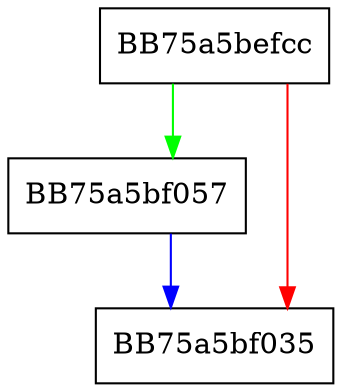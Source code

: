 digraph _Init {
  node [shape="box"];
  graph [splines=ortho];
  BB75a5befcc -> BB75a5bf057 [color="green"];
  BB75a5befcc -> BB75a5bf035 [color="red"];
  BB75a5bf057 -> BB75a5bf035 [color="blue"];
}